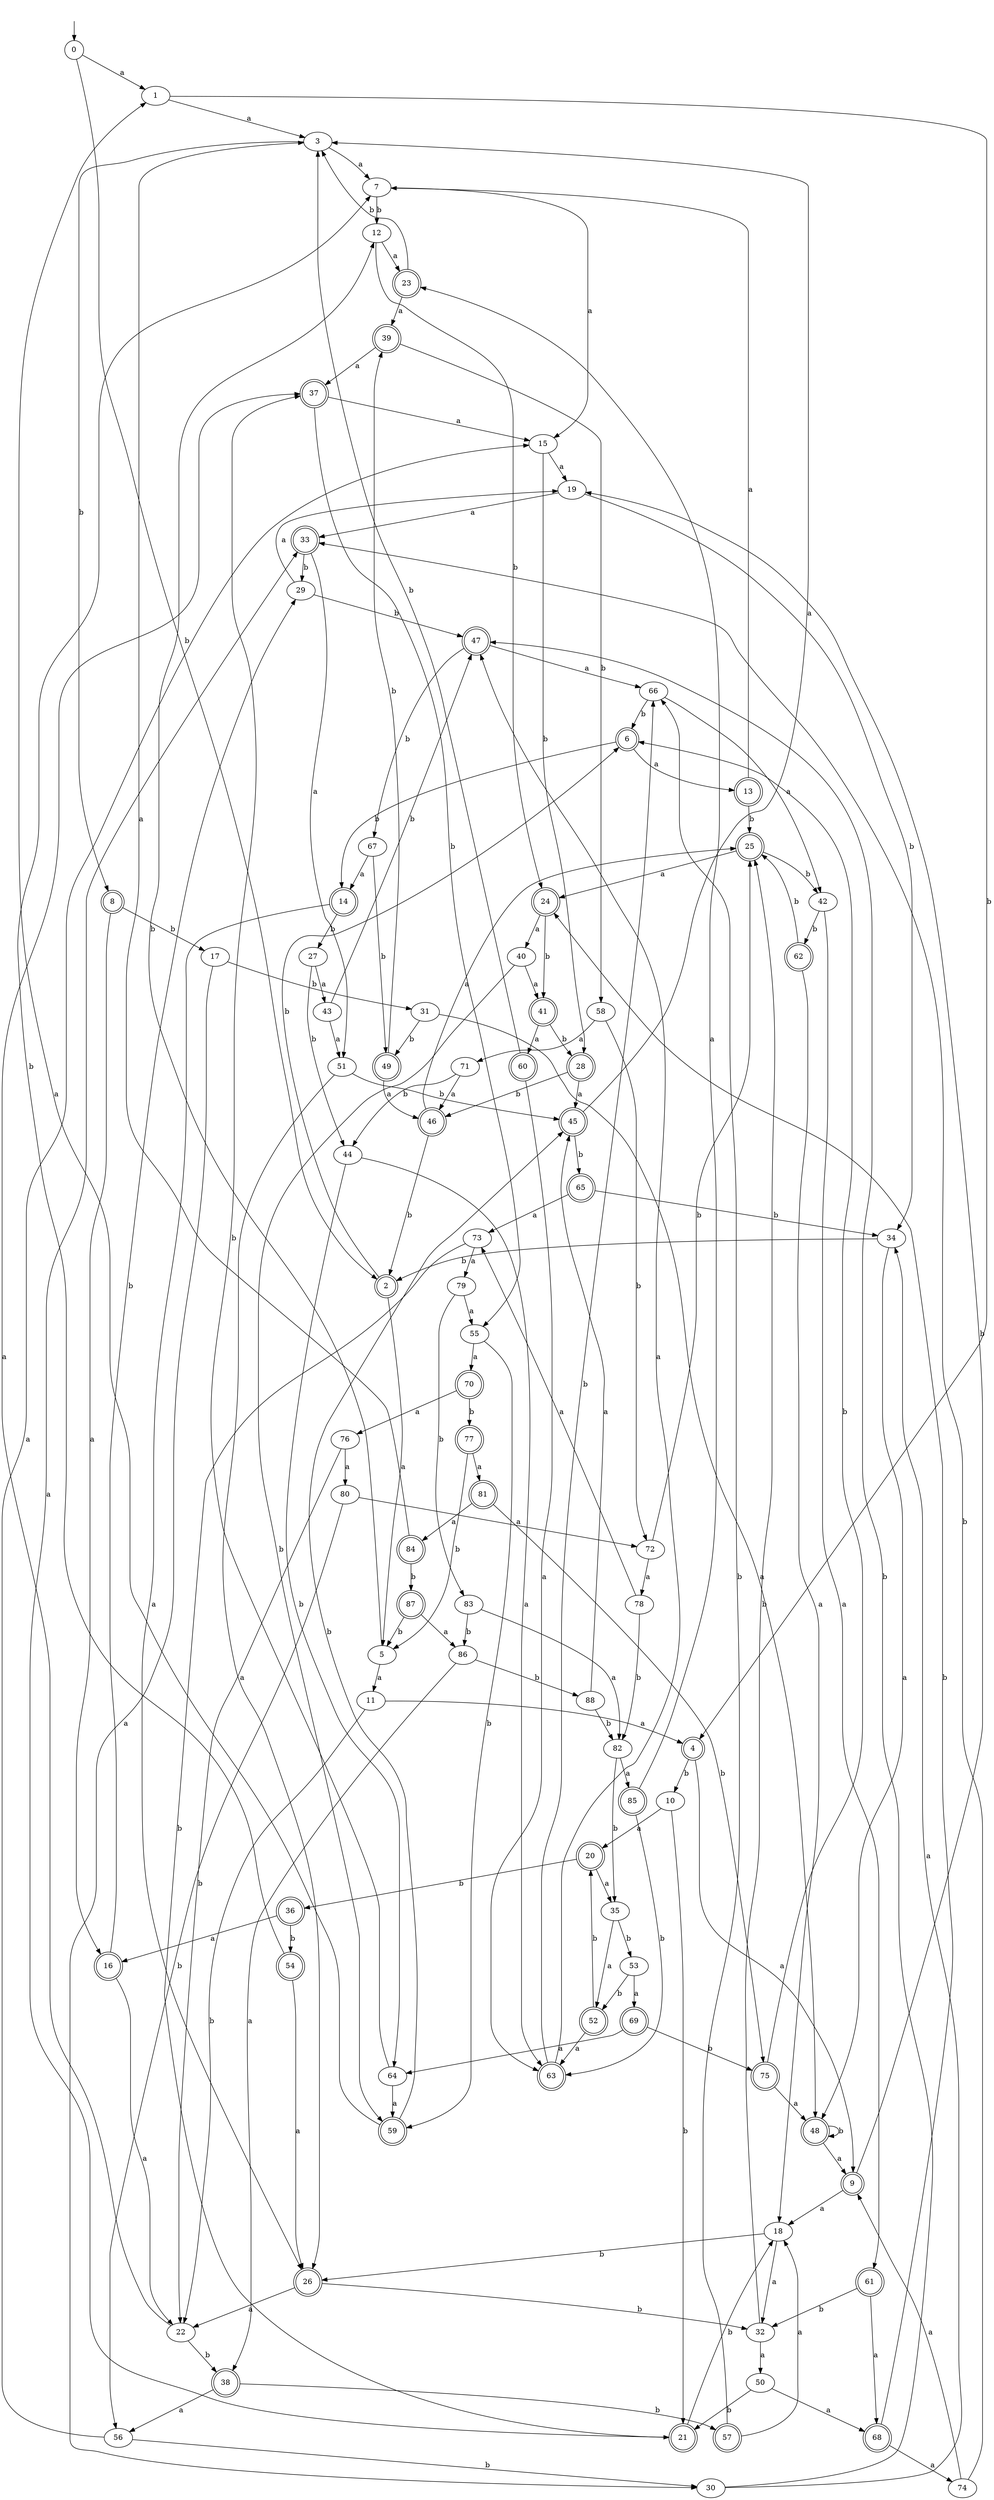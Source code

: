 digraph RandomDFA {
  __start0 [label="", shape=none];
  __start0 -> 0 [label=""];
  0 [shape=circle]
  0 -> 1 [label="a"]
  0 -> 2 [label="b"]
  1
  1 -> 3 [label="a"]
  1 -> 4 [label="b"]
  2 [shape=doublecircle]
  2 -> 5 [label="a"]
  2 -> 6 [label="b"]
  3
  3 -> 7 [label="a"]
  3 -> 8 [label="b"]
  4 [shape=doublecircle]
  4 -> 9 [label="a"]
  4 -> 10 [label="b"]
  5
  5 -> 11 [label="a"]
  5 -> 12 [label="b"]
  6 [shape=doublecircle]
  6 -> 13 [label="a"]
  6 -> 14 [label="b"]
  7
  7 -> 15 [label="a"]
  7 -> 12 [label="b"]
  8 [shape=doublecircle]
  8 -> 16 [label="a"]
  8 -> 17 [label="b"]
  9 [shape=doublecircle]
  9 -> 18 [label="a"]
  9 -> 19 [label="b"]
  10
  10 -> 20 [label="a"]
  10 -> 21 [label="b"]
  11
  11 -> 4 [label="a"]
  11 -> 22 [label="b"]
  12
  12 -> 23 [label="a"]
  12 -> 24 [label="b"]
  13 [shape=doublecircle]
  13 -> 7 [label="a"]
  13 -> 25 [label="b"]
  14 [shape=doublecircle]
  14 -> 26 [label="a"]
  14 -> 27 [label="b"]
  15
  15 -> 19 [label="a"]
  15 -> 28 [label="b"]
  16 [shape=doublecircle]
  16 -> 22 [label="a"]
  16 -> 29 [label="b"]
  17
  17 -> 30 [label="a"]
  17 -> 31 [label="b"]
  18
  18 -> 32 [label="a"]
  18 -> 26 [label="b"]
  19
  19 -> 33 [label="a"]
  19 -> 34 [label="b"]
  20 [shape=doublecircle]
  20 -> 35 [label="a"]
  20 -> 36 [label="b"]
  21 [shape=doublecircle]
  21 -> 33 [label="a"]
  21 -> 18 [label="b"]
  22
  22 -> 37 [label="a"]
  22 -> 38 [label="b"]
  23 [shape=doublecircle]
  23 -> 39 [label="a"]
  23 -> 3 [label="b"]
  24 [shape=doublecircle]
  24 -> 40 [label="a"]
  24 -> 41 [label="b"]
  25 [shape=doublecircle]
  25 -> 24 [label="a"]
  25 -> 42 [label="b"]
  26 [shape=doublecircle]
  26 -> 22 [label="a"]
  26 -> 32 [label="b"]
  27
  27 -> 43 [label="a"]
  27 -> 44 [label="b"]
  28 [shape=doublecircle]
  28 -> 45 [label="a"]
  28 -> 46 [label="b"]
  29
  29 -> 19 [label="a"]
  29 -> 47 [label="b"]
  30
  30 -> 34 [label="a"]
  30 -> 47 [label="b"]
  31
  31 -> 48 [label="a"]
  31 -> 49 [label="b"]
  32
  32 -> 50 [label="a"]
  32 -> 25 [label="b"]
  33 [shape=doublecircle]
  33 -> 51 [label="a"]
  33 -> 29 [label="b"]
  34
  34 -> 48 [label="a"]
  34 -> 2 [label="b"]
  35
  35 -> 52 [label="a"]
  35 -> 53 [label="b"]
  36 [shape=doublecircle]
  36 -> 16 [label="a"]
  36 -> 54 [label="b"]
  37 [shape=doublecircle]
  37 -> 15 [label="a"]
  37 -> 55 [label="b"]
  38 [shape=doublecircle]
  38 -> 56 [label="a"]
  38 -> 57 [label="b"]
  39 [shape=doublecircle]
  39 -> 37 [label="a"]
  39 -> 58 [label="b"]
  40
  40 -> 41 [label="a"]
  40 -> 59 [label="b"]
  41 [shape=doublecircle]
  41 -> 60 [label="a"]
  41 -> 28 [label="b"]
  42
  42 -> 61 [label="a"]
  42 -> 62 [label="b"]
  43
  43 -> 51 [label="a"]
  43 -> 47 [label="b"]
  44
  44 -> 63 [label="a"]
  44 -> 64 [label="b"]
  45 [shape=doublecircle]
  45 -> 3 [label="a"]
  45 -> 65 [label="b"]
  46 [shape=doublecircle]
  46 -> 25 [label="a"]
  46 -> 2 [label="b"]
  47 [shape=doublecircle]
  47 -> 66 [label="a"]
  47 -> 67 [label="b"]
  48 [shape=doublecircle]
  48 -> 9 [label="a"]
  48 -> 48 [label="b"]
  49 [shape=doublecircle]
  49 -> 46 [label="a"]
  49 -> 39 [label="b"]
  50
  50 -> 68 [label="a"]
  50 -> 21 [label="b"]
  51
  51 -> 26 [label="a"]
  51 -> 45 [label="b"]
  52 [shape=doublecircle]
  52 -> 63 [label="a"]
  52 -> 20 [label="b"]
  53
  53 -> 69 [label="a"]
  53 -> 52 [label="b"]
  54 [shape=doublecircle]
  54 -> 26 [label="a"]
  54 -> 7 [label="b"]
  55
  55 -> 70 [label="a"]
  55 -> 59 [label="b"]
  56
  56 -> 15 [label="a"]
  56 -> 30 [label="b"]
  57 [shape=doublecircle]
  57 -> 18 [label="a"]
  57 -> 66 [label="b"]
  58
  58 -> 71 [label="a"]
  58 -> 72 [label="b"]
  59 [shape=doublecircle]
  59 -> 1 [label="a"]
  59 -> 45 [label="b"]
  60 [shape=doublecircle]
  60 -> 63 [label="a"]
  60 -> 3 [label="b"]
  61 [shape=doublecircle]
  61 -> 68 [label="a"]
  61 -> 32 [label="b"]
  62 [shape=doublecircle]
  62 -> 18 [label="a"]
  62 -> 25 [label="b"]
  63 [shape=doublecircle]
  63 -> 47 [label="a"]
  63 -> 66 [label="b"]
  64
  64 -> 59 [label="a"]
  64 -> 37 [label="b"]
  65 [shape=doublecircle]
  65 -> 73 [label="a"]
  65 -> 34 [label="b"]
  66
  66 -> 42 [label="a"]
  66 -> 6 [label="b"]
  67
  67 -> 14 [label="a"]
  67 -> 49 [label="b"]
  68 [shape=doublecircle]
  68 -> 74 [label="a"]
  68 -> 24 [label="b"]
  69 [shape=doublecircle]
  69 -> 64 [label="a"]
  69 -> 75 [label="b"]
  70 [shape=doublecircle]
  70 -> 76 [label="a"]
  70 -> 77 [label="b"]
  71
  71 -> 46 [label="a"]
  71 -> 44 [label="b"]
  72
  72 -> 78 [label="a"]
  72 -> 25 [label="b"]
  73
  73 -> 79 [label="a"]
  73 -> 21 [label="b"]
  74
  74 -> 9 [label="a"]
  74 -> 33 [label="b"]
  75 [shape=doublecircle]
  75 -> 48 [label="a"]
  75 -> 6 [label="b"]
  76
  76 -> 80 [label="a"]
  76 -> 22 [label="b"]
  77 [shape=doublecircle]
  77 -> 81 [label="a"]
  77 -> 5 [label="b"]
  78
  78 -> 73 [label="a"]
  78 -> 82 [label="b"]
  79
  79 -> 55 [label="a"]
  79 -> 83 [label="b"]
  80
  80 -> 72 [label="a"]
  80 -> 56 [label="b"]
  81 [shape=doublecircle]
  81 -> 84 [label="a"]
  81 -> 75 [label="b"]
  82
  82 -> 85 [label="a"]
  82 -> 35 [label="b"]
  83
  83 -> 82 [label="a"]
  83 -> 86 [label="b"]
  84 [shape=doublecircle]
  84 -> 3 [label="a"]
  84 -> 87 [label="b"]
  85 [shape=doublecircle]
  85 -> 23 [label="a"]
  85 -> 63 [label="b"]
  86
  86 -> 38 [label="a"]
  86 -> 88 [label="b"]
  87 [shape=doublecircle]
  87 -> 86 [label="a"]
  87 -> 5 [label="b"]
  88
  88 -> 45 [label="a"]
  88 -> 82 [label="b"]
}
